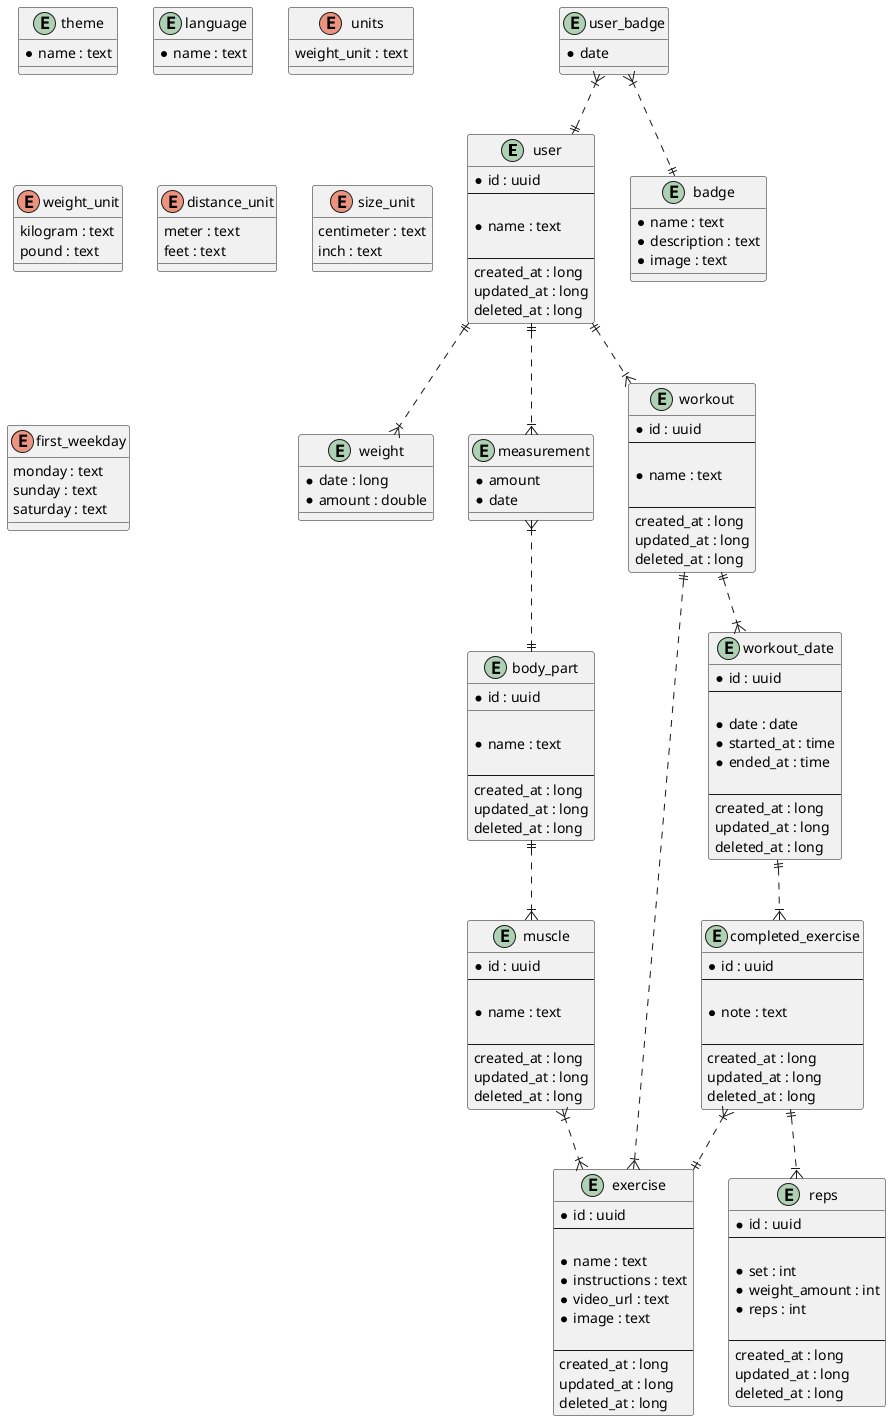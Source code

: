@startuml
entity user {
    * id : uuid
    --

    * name : text

    --
    created_at : long
    updated_at : long
    deleted_at : long
}
entity weight {
    * date : long
    * amount : double
}
entity measurement {
    * amount
    * date
}
entity user_badge {
    * date
}
entity badge {
    * name : text
    * description : text
    * image : text
}
entity theme {
    * name : text
}
entity language {
    * name : text
}
enum units {
    weight_unit : text
}
enum weight_unit {
    kilogram : text
    pound : text
}
enum distance_unit {
    meter : text
    feet : text
}
enum size_unit {
    centimeter : text
    inch : text
}
enum first_weekday {
    monday : text
    sunday : text
    saturday : text
}
entity workout {
    * id : uuid
    --

    * name : text

    --
    created_at : long
    updated_at : long
    deleted_at : long
}

entity workout_date {
    * id : uuid
    --

    * date : date
    * started_at : time
    * ended_at : time

    --
    created_at : long
    updated_at : long
    deleted_at : long
}
entity completed_exercise {
    * id : uuid
    --

    * note : text

    --
    created_at : long
    updated_at : long
    deleted_at : long
}
entity exercise {
    * id : uuid
    --

    * name : text
    * instructions : text
    * video_url : text
    * image : text

    --
    created_at : long
    updated_at : long
    deleted_at : long
}

entity muscle {
    * id : uuid
    --

    * name : text

    --
    created_at : long
    updated_at : long
    deleted_at : long
}
entity reps {
    * id : uuid
    --

    * set : int
    * weight_amount : int
    * reps : int

    --
    created_at : long
    updated_at : long
    deleted_at : long
}
entity body_part {
    * id : uuid
    __

    * name : text

    --
    created_at : long
    updated_at : long
    deleted_at : long
}
user ||..|{ measurement
measurement }|..|| body_part
body_part ||..|{ muscle
user ||..|{ weight
user_badge }|..|| badge
user_badge }|..|| user
user ||..|{ workout
workout ||..|{ workout_date
workout ||..|{ exercise
workout_date ||..|{ completed_exercise
muscle }|..|{ exercise
completed_exercise }|..|| exercise
completed_exercise ||..|{ reps
@enduml